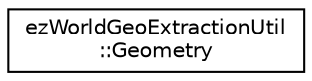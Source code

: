 digraph "Graphical Class Hierarchy"
{
 // LATEX_PDF_SIZE
  edge [fontname="Helvetica",fontsize="10",labelfontname="Helvetica",labelfontsize="10"];
  node [fontname="Helvetica",fontsize="10",shape=record];
  rankdir="LR";
  Node0 [label="ezWorldGeoExtractionUtil\l::Geometry",height=0.2,width=0.4,color="black", fillcolor="white", style="filled",URL="$dc/d80/structez_world_geo_extraction_util_1_1_geometry.htm",tooltip=" "];
}
